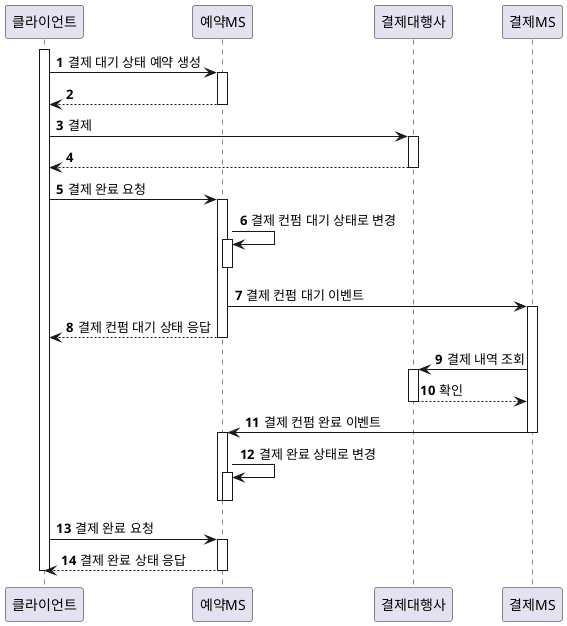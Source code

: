 @startuml
autonumber
participant 클라이언트

activate 클라이언트
클라이언트 -> 예약MS: 결제 대기 상태 예약 생성
    activate 예약MS
    예약MS --> 클라이언트
    deactivate 예약MS
클라이언트 -> 결제대행사: 결제
    activate 결제대행사
    결제대행사 --> 클라이언트
    deactivate 결제대행사

클라이언트 -> 예약MS: 결제 완료 요청
    activate 예약MS
    예약MS -> 예약MS: 결제 컨펌 대기 상태로 변경
        activate 예약MS
        deactivate 예약MS
    예약MS -> 결제MS: 결제 컨펌 대기 이벤트
        activate 결제MS
    예약MS --> 클라이언트: 결제 컨펌 대기 상태 응답
    deactivate 예약MS
    결제MS -> 결제대행사: 결제 내역 조회
        activate 결제대행사
        결제대행사 --> 결제MS: 확인
        deactivate 결제대행사
    결제MS -> 예약MS: 결제 컨펌 완료 이벤트
    deactivate 결제MS
        activate 예약MS
        예약MS -> 예약MS: 결제 완료 상태로 변경
            activate 예약MS
            deactivate 예약MS
        deactivate 예약MS
클라이언트 -> 예약MS: 결제 완료 요청
    activate 예약MS
    예약MS --> 클라이언트: 결제 완료 상태 응답
    deactivate 예약MS
deactivate 클라이언트
@enduml